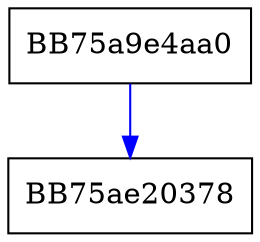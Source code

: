 digraph GetSidSubAuthorityCount_shim {
  node [shape="box"];
  graph [splines=ortho];
  BB75a9e4aa0 -> BB75ae20378 [color="blue"];
}
